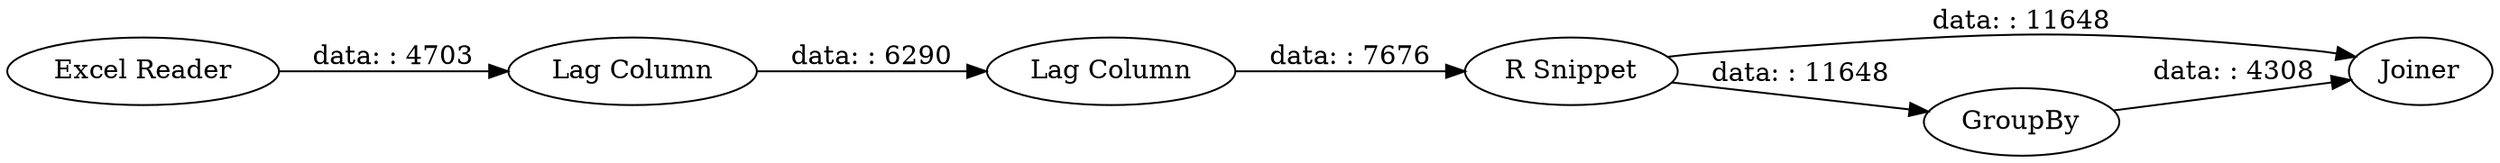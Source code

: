 digraph {
	"2525044963438033478_2" [label="Excel Reader"]
	"2525044963438033478_9" [label=Joiner]
	"2525044963438033478_3" [label="R Snippet"]
	"2525044963438033478_4" [label="Lag Column"]
	"2525044963438033478_7" [label="Lag Column"]
	"2525044963438033478_8" [label=GroupBy]
	"2525044963438033478_4" -> "2525044963438033478_7" [label="data: : 6290"]
	"2525044963438033478_3" -> "2525044963438033478_9" [label="data: : 11648"]
	"2525044963438033478_2" -> "2525044963438033478_4" [label="data: : 4703"]
	"2525044963438033478_7" -> "2525044963438033478_3" [label="data: : 7676"]
	"2525044963438033478_3" -> "2525044963438033478_8" [label="data: : 11648"]
	"2525044963438033478_8" -> "2525044963438033478_9" [label="data: : 4308"]
	rankdir=LR
}
